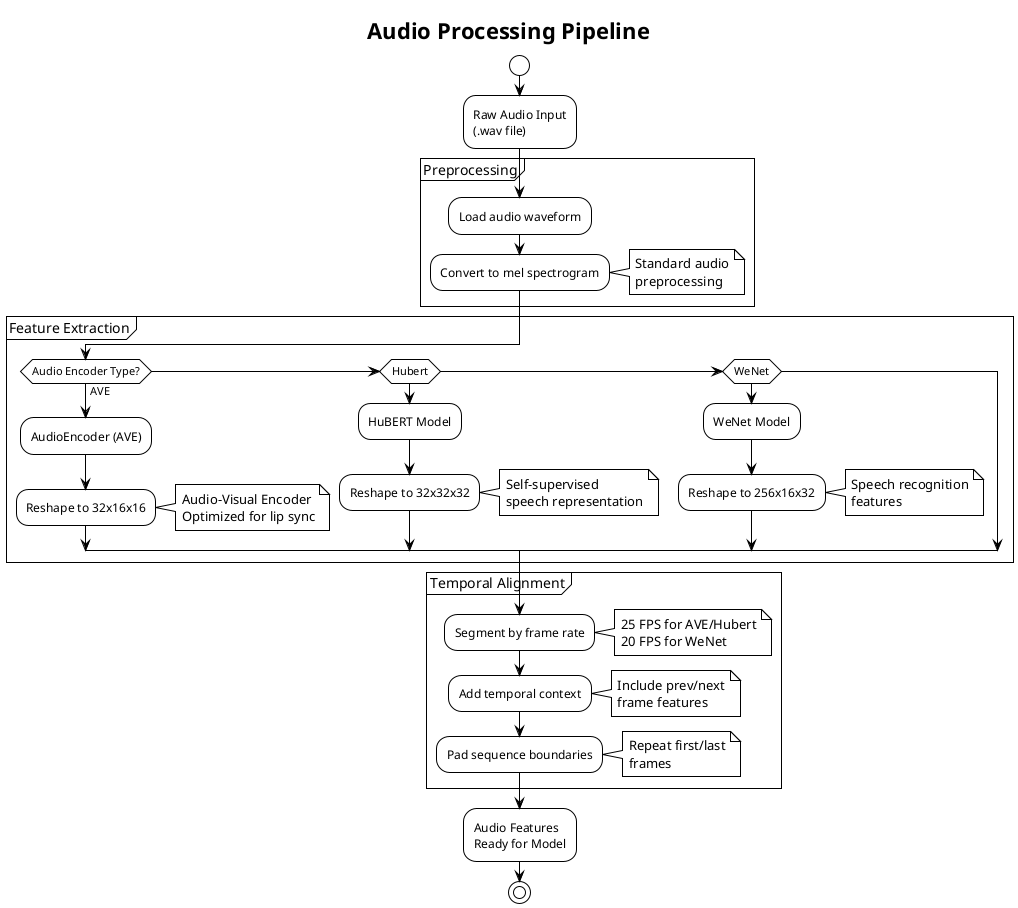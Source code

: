 @startuml audio-processing
!theme plain
title Audio Processing Pipeline

start

:Raw Audio Input\n(.wav file);

partition "Preprocessing" {
  :Load audio waveform;
  :Convert to mel spectrogram;
  note right: Standard audio\npreprocessing
}

partition "Feature Extraction" {
  if (Audio Encoder Type?) then (AVE)
    :AudioEncoder (AVE);
    :Reshape to 32x16x16;
    note right: Audio-Visual Encoder\nOptimized for lip sync
  elseif (Hubert) then 
    :HuBERT Model;
    :Reshape to 32x32x32;
    note right: Self-supervised\nspeech representation
  elseif (WeNet) then
    :WeNet Model;
    :Reshape to 256x16x32;
    note right: Speech recognition\nfeatures
  endif
}

partition "Temporal Alignment" {
  :Segment by frame rate;
  note right: 25 FPS for AVE/Hubert\n20 FPS for WeNet
  :Add temporal context;
  note right: Include prev/next\nframe features
  :Pad sequence boundaries;
  note right: Repeat first/last\nframes
}

:Audio Features\nReady for Model;

stop

@enduml
